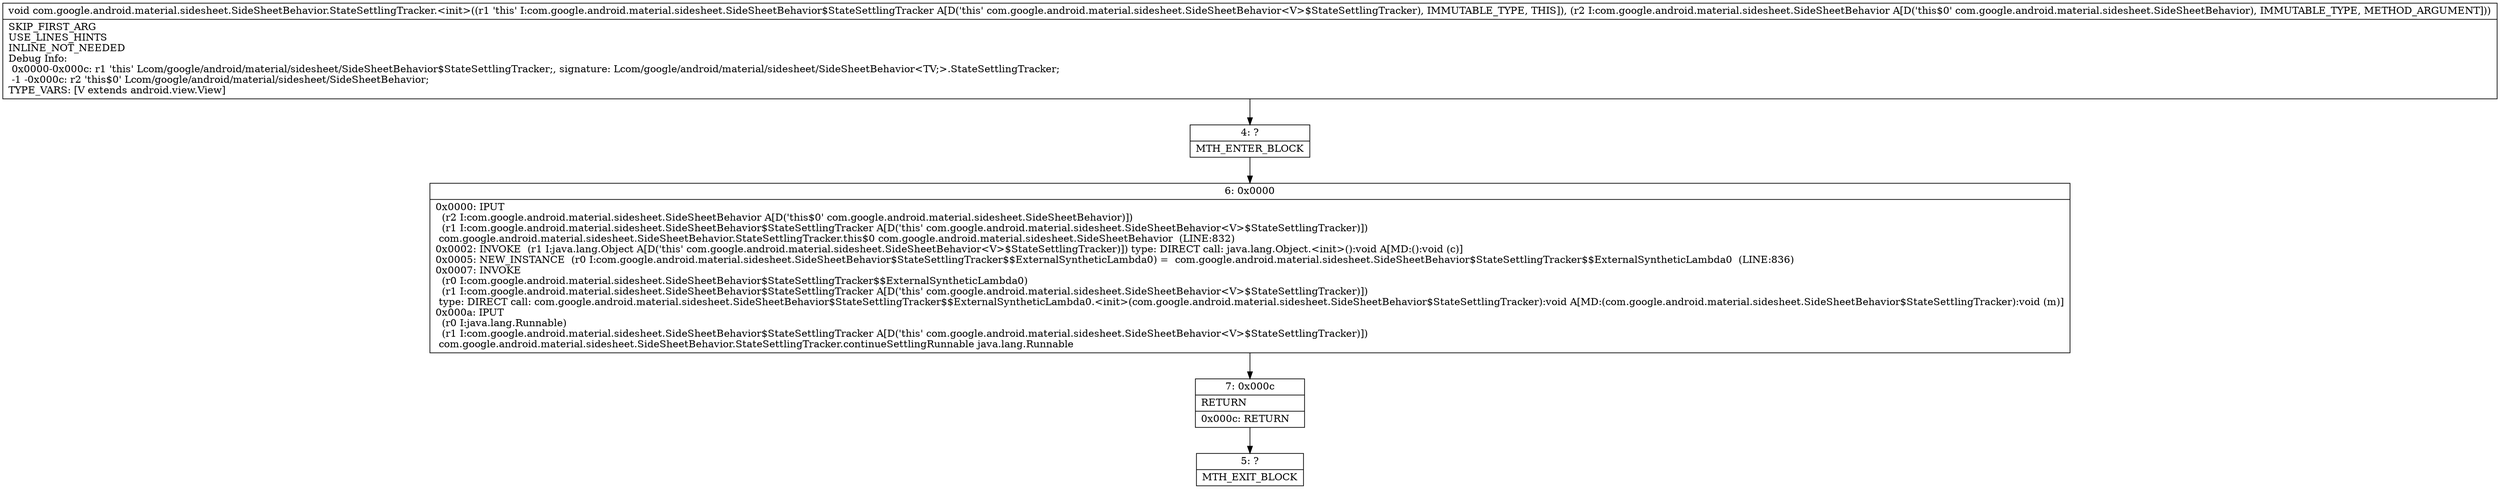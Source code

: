 digraph "CFG forcom.google.android.material.sidesheet.SideSheetBehavior.StateSettlingTracker.\<init\>(Lcom\/google\/android\/material\/sidesheet\/SideSheetBehavior;)V" {
Node_4 [shape=record,label="{4\:\ ?|MTH_ENTER_BLOCK\l}"];
Node_6 [shape=record,label="{6\:\ 0x0000|0x0000: IPUT  \l  (r2 I:com.google.android.material.sidesheet.SideSheetBehavior A[D('this$0' com.google.android.material.sidesheet.SideSheetBehavior)])\l  (r1 I:com.google.android.material.sidesheet.SideSheetBehavior$StateSettlingTracker A[D('this' com.google.android.material.sidesheet.SideSheetBehavior\<V\>$StateSettlingTracker)])\l com.google.android.material.sidesheet.SideSheetBehavior.StateSettlingTracker.this$0 com.google.android.material.sidesheet.SideSheetBehavior  (LINE:832)\l0x0002: INVOKE  (r1 I:java.lang.Object A[D('this' com.google.android.material.sidesheet.SideSheetBehavior\<V\>$StateSettlingTracker)]) type: DIRECT call: java.lang.Object.\<init\>():void A[MD:():void (c)]\l0x0005: NEW_INSTANCE  (r0 I:com.google.android.material.sidesheet.SideSheetBehavior$StateSettlingTracker$$ExternalSyntheticLambda0) =  com.google.android.material.sidesheet.SideSheetBehavior$StateSettlingTracker$$ExternalSyntheticLambda0  (LINE:836)\l0x0007: INVOKE  \l  (r0 I:com.google.android.material.sidesheet.SideSheetBehavior$StateSettlingTracker$$ExternalSyntheticLambda0)\l  (r1 I:com.google.android.material.sidesheet.SideSheetBehavior$StateSettlingTracker A[D('this' com.google.android.material.sidesheet.SideSheetBehavior\<V\>$StateSettlingTracker)])\l type: DIRECT call: com.google.android.material.sidesheet.SideSheetBehavior$StateSettlingTracker$$ExternalSyntheticLambda0.\<init\>(com.google.android.material.sidesheet.SideSheetBehavior$StateSettlingTracker):void A[MD:(com.google.android.material.sidesheet.SideSheetBehavior$StateSettlingTracker):void (m)]\l0x000a: IPUT  \l  (r0 I:java.lang.Runnable)\l  (r1 I:com.google.android.material.sidesheet.SideSheetBehavior$StateSettlingTracker A[D('this' com.google.android.material.sidesheet.SideSheetBehavior\<V\>$StateSettlingTracker)])\l com.google.android.material.sidesheet.SideSheetBehavior.StateSettlingTracker.continueSettlingRunnable java.lang.Runnable \l}"];
Node_7 [shape=record,label="{7\:\ 0x000c|RETURN\l|0x000c: RETURN   \l}"];
Node_5 [shape=record,label="{5\:\ ?|MTH_EXIT_BLOCK\l}"];
MethodNode[shape=record,label="{void com.google.android.material.sidesheet.SideSheetBehavior.StateSettlingTracker.\<init\>((r1 'this' I:com.google.android.material.sidesheet.SideSheetBehavior$StateSettlingTracker A[D('this' com.google.android.material.sidesheet.SideSheetBehavior\<V\>$StateSettlingTracker), IMMUTABLE_TYPE, THIS]), (r2 I:com.google.android.material.sidesheet.SideSheetBehavior A[D('this$0' com.google.android.material.sidesheet.SideSheetBehavior), IMMUTABLE_TYPE, METHOD_ARGUMENT]))  | SKIP_FIRST_ARG\lUSE_LINES_HINTS\lINLINE_NOT_NEEDED\lDebug Info:\l  0x0000\-0x000c: r1 'this' Lcom\/google\/android\/material\/sidesheet\/SideSheetBehavior$StateSettlingTracker;, signature: Lcom\/google\/android\/material\/sidesheet\/SideSheetBehavior\<TV;\>.StateSettlingTracker;\l  \-1 \-0x000c: r2 'this$0' Lcom\/google\/android\/material\/sidesheet\/SideSheetBehavior;\lTYPE_VARS: [V extends android.view.View]\l}"];
MethodNode -> Node_4;Node_4 -> Node_6;
Node_6 -> Node_7;
Node_7 -> Node_5;
}

